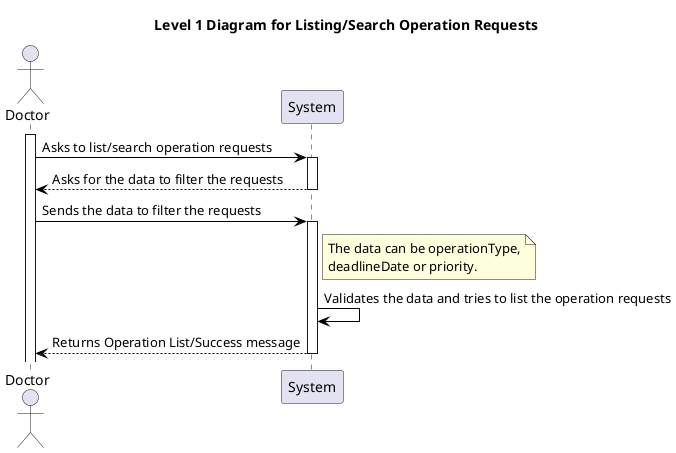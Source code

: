 @startuml level_1

title Level 1 Diagram for Listing/Search Operation Requests

hide empty members
'skinparam Linetype ortho

skinparam class {
    BackgroundColor<<valueObject>> #D6EAF8
    BackgroundColor<<root>> #FDEBD0
    BackgroundColor<<service>> #D1F2EB
    BackgroundColor #FEF9E7
    ArrowColor Black
}

skinparam package {
    BackgroundColor #EBF5FB
}

actor Doctor as D

activate D
D -> System: Asks to list/search operation requests
activate System
System --> D: Asks for the data to filter the requests
deactivate System
D -> System: Sends the data to filter the requests
note right of System: The data can be operationType,\ndeadlineDate or priority.
activate System
System -> System: Validates the data and tries to list the operation requests
System --> D: Returns Operation List/Success message
deactivate System

@enduml